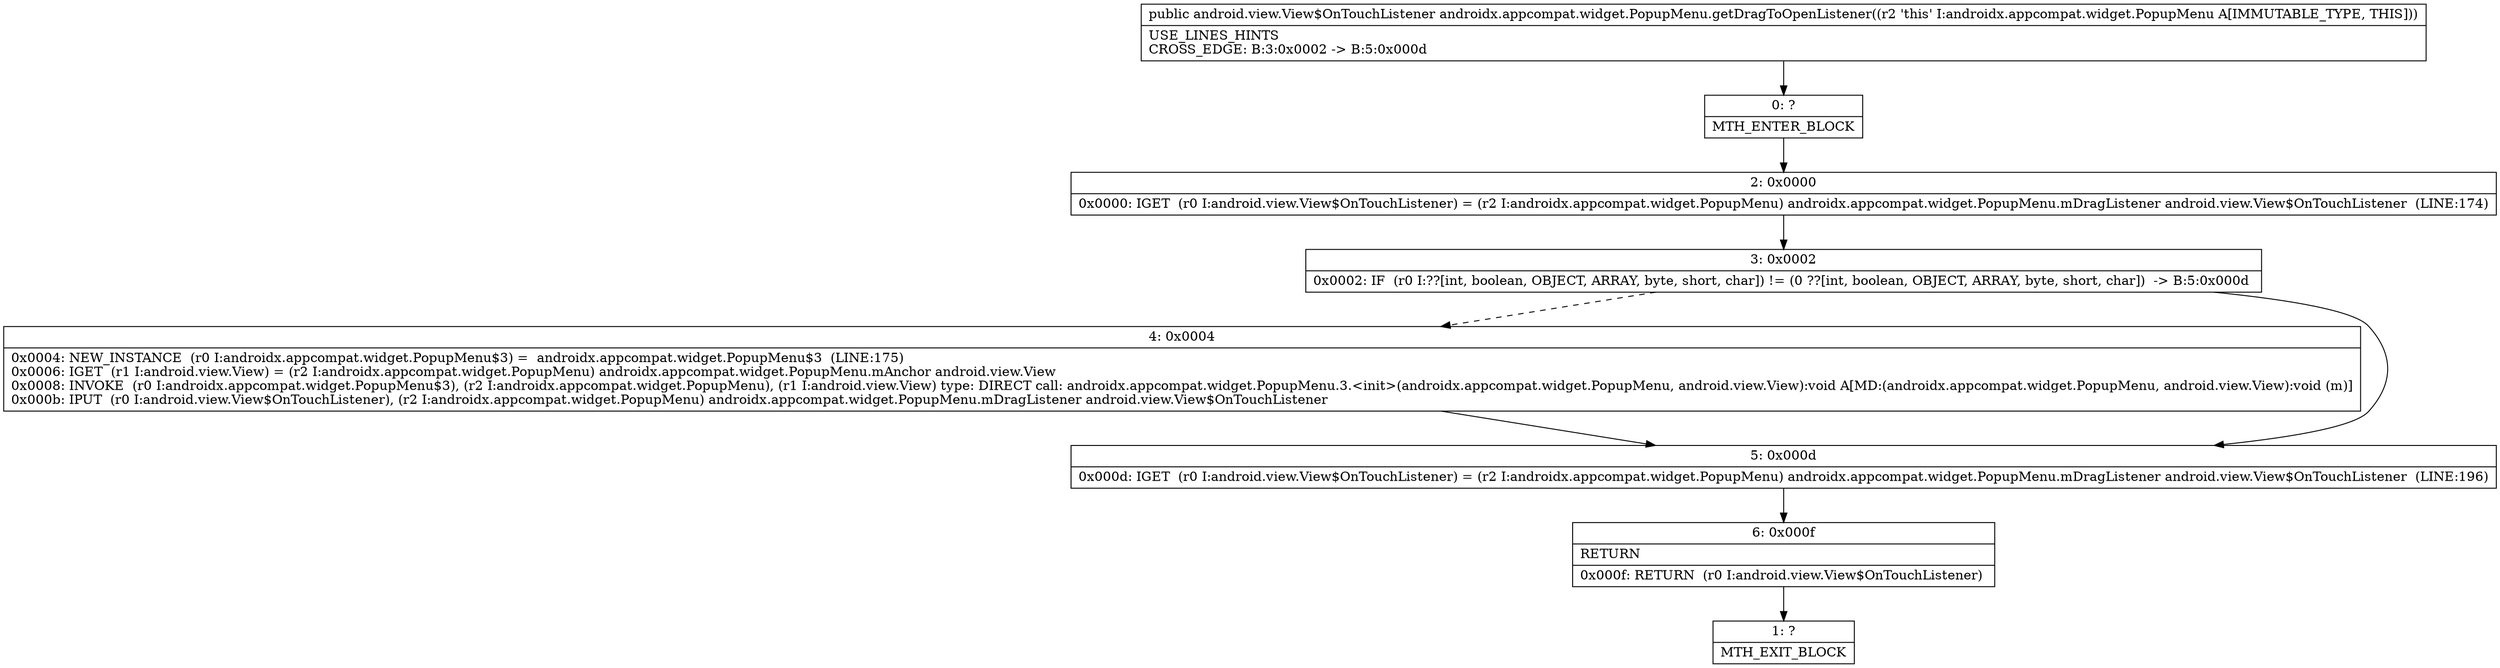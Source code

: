 digraph "CFG forandroidx.appcompat.widget.PopupMenu.getDragToOpenListener()Landroid\/view\/View$OnTouchListener;" {
Node_0 [shape=record,label="{0\:\ ?|MTH_ENTER_BLOCK\l}"];
Node_2 [shape=record,label="{2\:\ 0x0000|0x0000: IGET  (r0 I:android.view.View$OnTouchListener) = (r2 I:androidx.appcompat.widget.PopupMenu) androidx.appcompat.widget.PopupMenu.mDragListener android.view.View$OnTouchListener  (LINE:174)\l}"];
Node_3 [shape=record,label="{3\:\ 0x0002|0x0002: IF  (r0 I:??[int, boolean, OBJECT, ARRAY, byte, short, char]) != (0 ??[int, boolean, OBJECT, ARRAY, byte, short, char])  \-\> B:5:0x000d \l}"];
Node_4 [shape=record,label="{4\:\ 0x0004|0x0004: NEW_INSTANCE  (r0 I:androidx.appcompat.widget.PopupMenu$3) =  androidx.appcompat.widget.PopupMenu$3  (LINE:175)\l0x0006: IGET  (r1 I:android.view.View) = (r2 I:androidx.appcompat.widget.PopupMenu) androidx.appcompat.widget.PopupMenu.mAnchor android.view.View \l0x0008: INVOKE  (r0 I:androidx.appcompat.widget.PopupMenu$3), (r2 I:androidx.appcompat.widget.PopupMenu), (r1 I:android.view.View) type: DIRECT call: androidx.appcompat.widget.PopupMenu.3.\<init\>(androidx.appcompat.widget.PopupMenu, android.view.View):void A[MD:(androidx.appcompat.widget.PopupMenu, android.view.View):void (m)]\l0x000b: IPUT  (r0 I:android.view.View$OnTouchListener), (r2 I:androidx.appcompat.widget.PopupMenu) androidx.appcompat.widget.PopupMenu.mDragListener android.view.View$OnTouchListener \l}"];
Node_5 [shape=record,label="{5\:\ 0x000d|0x000d: IGET  (r0 I:android.view.View$OnTouchListener) = (r2 I:androidx.appcompat.widget.PopupMenu) androidx.appcompat.widget.PopupMenu.mDragListener android.view.View$OnTouchListener  (LINE:196)\l}"];
Node_6 [shape=record,label="{6\:\ 0x000f|RETURN\l|0x000f: RETURN  (r0 I:android.view.View$OnTouchListener) \l}"];
Node_1 [shape=record,label="{1\:\ ?|MTH_EXIT_BLOCK\l}"];
MethodNode[shape=record,label="{public android.view.View$OnTouchListener androidx.appcompat.widget.PopupMenu.getDragToOpenListener((r2 'this' I:androidx.appcompat.widget.PopupMenu A[IMMUTABLE_TYPE, THIS]))  | USE_LINES_HINTS\lCROSS_EDGE: B:3:0x0002 \-\> B:5:0x000d\l}"];
MethodNode -> Node_0;Node_0 -> Node_2;
Node_2 -> Node_3;
Node_3 -> Node_4[style=dashed];
Node_3 -> Node_5;
Node_4 -> Node_5;
Node_5 -> Node_6;
Node_6 -> Node_1;
}

